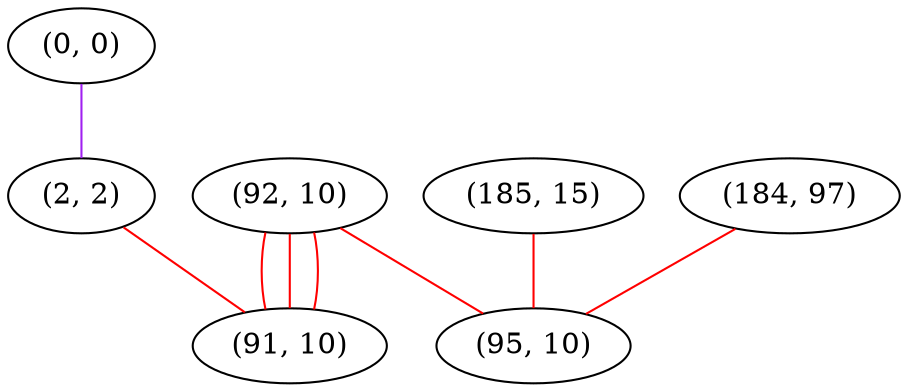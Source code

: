 graph "" {
"(0, 0)";
"(92, 10)";
"(2, 2)";
"(91, 10)";
"(185, 15)";
"(184, 97)";
"(95, 10)";
"(0, 0)" -- "(2, 2)"  [color=purple, key=0, weight=4];
"(92, 10)" -- "(91, 10)"  [color=red, key=0, weight=1];
"(92, 10)" -- "(91, 10)"  [color=red, key=1, weight=1];
"(92, 10)" -- "(91, 10)"  [color=red, key=2, weight=1];
"(92, 10)" -- "(95, 10)"  [color=red, key=0, weight=1];
"(2, 2)" -- "(91, 10)"  [color=red, key=0, weight=1];
"(185, 15)" -- "(95, 10)"  [color=red, key=0, weight=1];
"(184, 97)" -- "(95, 10)"  [color=red, key=0, weight=1];
}
